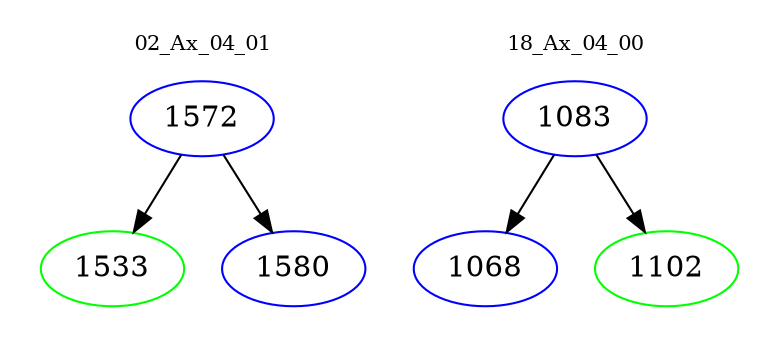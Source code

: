 digraph{
subgraph cluster_0 {
color = white
label = "02_Ax_04_01";
fontsize=10;
T0_1572 [label="1572", color="blue"]
T0_1572 -> T0_1533 [color="black"]
T0_1533 [label="1533", color="green"]
T0_1572 -> T0_1580 [color="black"]
T0_1580 [label="1580", color="blue"]
}
subgraph cluster_1 {
color = white
label = "18_Ax_04_00";
fontsize=10;
T1_1083 [label="1083", color="blue"]
T1_1083 -> T1_1068 [color="black"]
T1_1068 [label="1068", color="blue"]
T1_1083 -> T1_1102 [color="black"]
T1_1102 [label="1102", color="green"]
}
}
